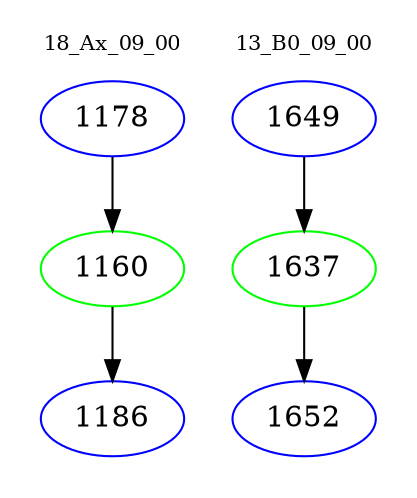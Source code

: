 digraph{
subgraph cluster_0 {
color = white
label = "18_Ax_09_00";
fontsize=10;
T0_1178 [label="1178", color="blue"]
T0_1178 -> T0_1160 [color="black"]
T0_1160 [label="1160", color="green"]
T0_1160 -> T0_1186 [color="black"]
T0_1186 [label="1186", color="blue"]
}
subgraph cluster_1 {
color = white
label = "13_B0_09_00";
fontsize=10;
T1_1649 [label="1649", color="blue"]
T1_1649 -> T1_1637 [color="black"]
T1_1637 [label="1637", color="green"]
T1_1637 -> T1_1652 [color="black"]
T1_1652 [label="1652", color="blue"]
}
}
